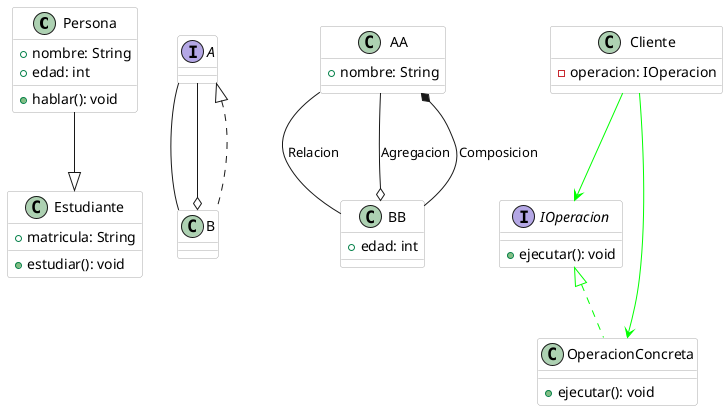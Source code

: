 @startuml
class Persona {
  + nombre: String
  + edad: int
  + hablar(): void
}

class Estudiante {
  + matricula: String
  + estudiar(): void
}
'/* herencia */
Persona --|> Estudiante


class A
class B
A -- B


'/* agregacion */
class A
class B
A --o B

'/* implementacion */
interface A
class B
A <|.. B



'/* colores y estilos  */
class AA {
  + nombre: String
}

class BB {
  + edad: int
}
AA -- BB : Relacion
AA --o BB : Agregacion
BB --* AA : Composicion

skinparam class {
  BackgroundColor White
  BorderColor #AAAAAA
  ArrowColor #00FF00
}

'/* interfaz  */'
interface IOperacion {
  + ejecutar(): void
}

class OperacionConcreta implements IOperacion {
  + ejecutar(): void
}

class Cliente {
  - operacion: IOperacion
}

Cliente --> IOperacion
Cliente --> OperacionConcreta




@enduml
